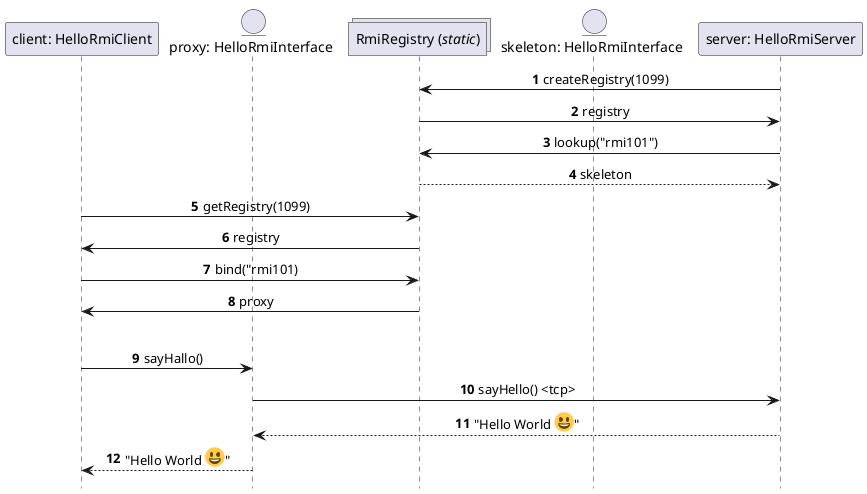 @startuml sequence
autonumber
skinparam sequenceMessageAlign center
hide footbox

participant client as "client: HelloRmiClient"
entity stub as "proxy: HelloRmiInterface"
collections registry as "RmiRegistry (//static//)"
entity skeleton as "skeleton: HelloRmiInterface"
participant server as "server: HelloRmiServer"

server -> registry: createRegistry(1099)
registry -> server: registry

server -> registry: lookup("rmi101")
registry --> server: skeleton

client -> registry: getRegistry(1099)
registry -> client: registry

client -> registry: bind("rmi101)
registry -> client: proxy

||| 

client -> stub: sayHallo()
stub -> server: sayHello() <tcp>

server --> stub: "Hello World <:1f600:>"
stub --> client :"Hello World <:1f600:>"
@enduml